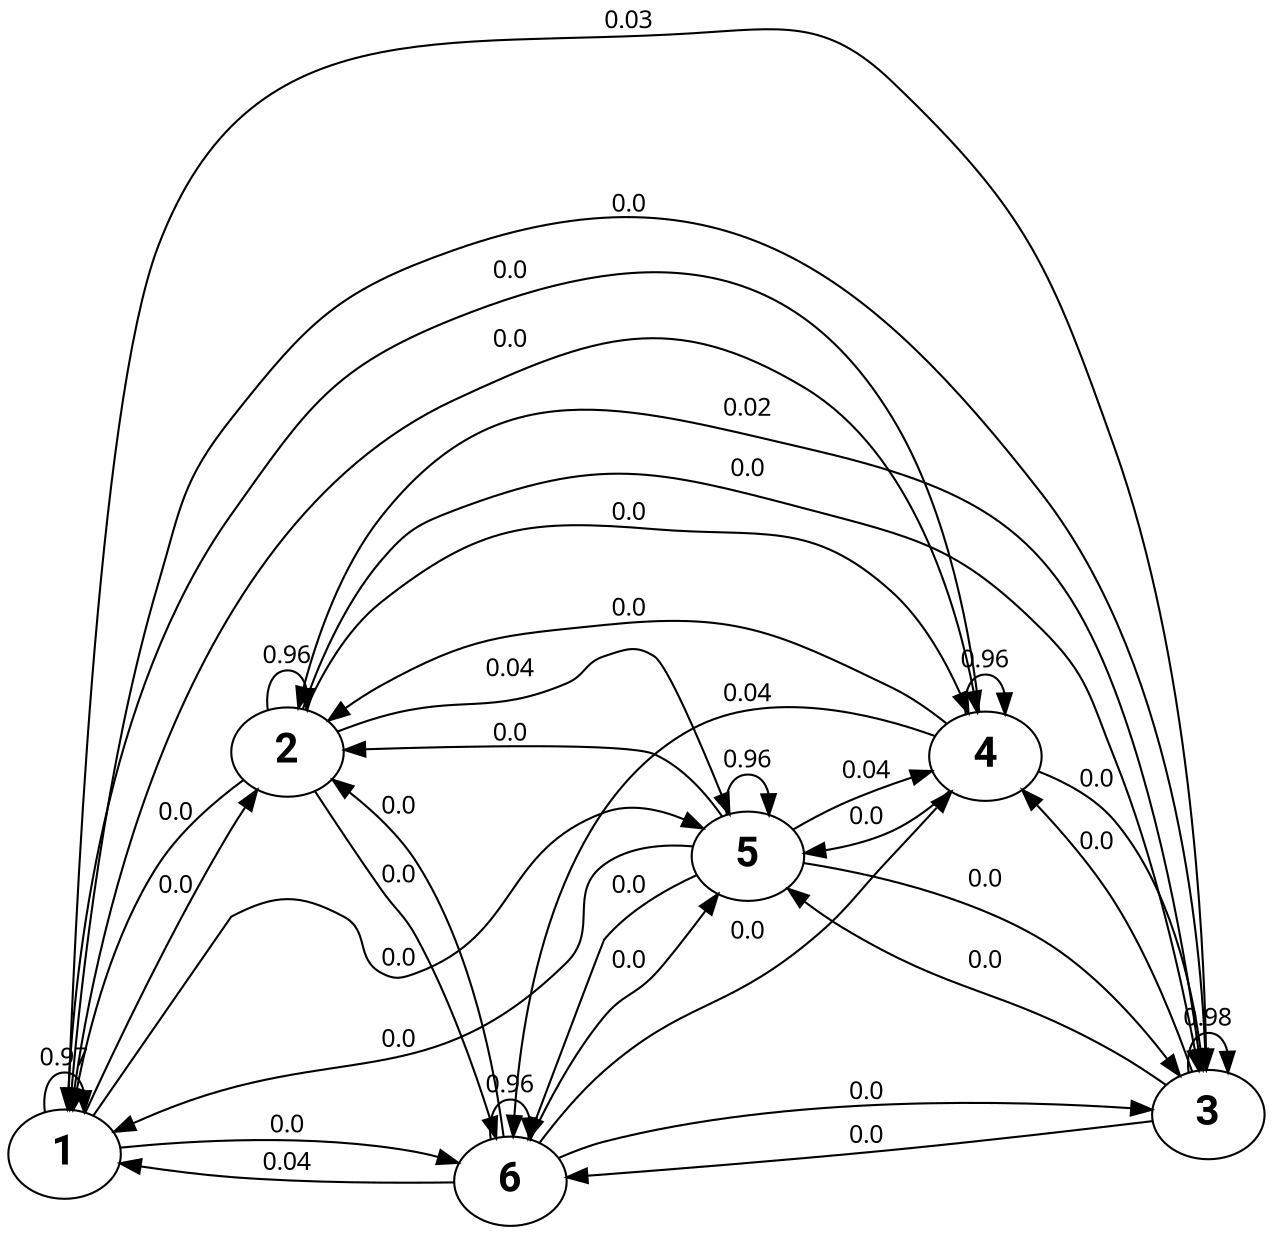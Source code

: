 digraph {
	graph [rankdir=LR]
	node [fontname="Roboto bold" fontsize=20]
	edge [fontname=Iosevka fontsize=12]
	1 -> 1 [label=0.97 weight=0.97]
	1 -> 2 [label=0.0 weight=0.0]
	1 -> 3 [label=0.03 weight=0.03]
	1 -> 4 [label=0.0 weight=0.0]
	1 -> 5 [label=0.0 weight=0.0]
	1 -> 6 [label=0.0 weight=0.0]
	2 -> 1 [label=0.0 weight=0.0]
	2 -> 2 [label=0.96 weight=0.96]
	2 -> 3 [label=0.0 weight=0.0]
	2 -> 4 [label=0.0 weight=0.0]
	2 -> 5 [label=0.04 weight=0.04]
	2 -> 6 [label=0.0 weight=0.0]
	3 -> 1 [label=0.0 weight=0.0]
	3 -> 2 [label=0.02 weight=0.02]
	3 -> 3 [label=0.98 weight=0.98]
	3 -> 4 [label=0.0 weight=0.0]
	3 -> 5 [label=0.0 weight=0.0]
	3 -> 6 [label=0.0 weight=0.0]
	4 -> 1 [label=0.0 weight=0.0]
	4 -> 2 [label=0.0 weight=0.0]
	4 -> 3 [label=0.0 weight=0.0]
	4 -> 4 [label=0.96 weight=0.96]
	4 -> 5 [label=0.0 weight=0.0]
	4 -> 6 [label=0.04 weight=0.04]
	5 -> 1 [label=0.0 weight=0.0]
	5 -> 2 [label=0.0 weight=0.0]
	5 -> 3 [label=0.0 weight=0.0]
	5 -> 4 [label=0.04 weight=0.04]
	5 -> 5 [label=0.96 weight=0.96]
	5 -> 6 [label=0.0 weight=0.0]
	6 -> 1 [label=0.04 weight=0.04]
	6 -> 2 [label=0.0 weight=0.0]
	6 -> 3 [label=0.0 weight=0.0]
	6 -> 4 [label=0.0 weight=0.0]
	6 -> 5 [label=0.0 weight=0.0]
	6 -> 6 [label=0.96 weight=0.96]
}
